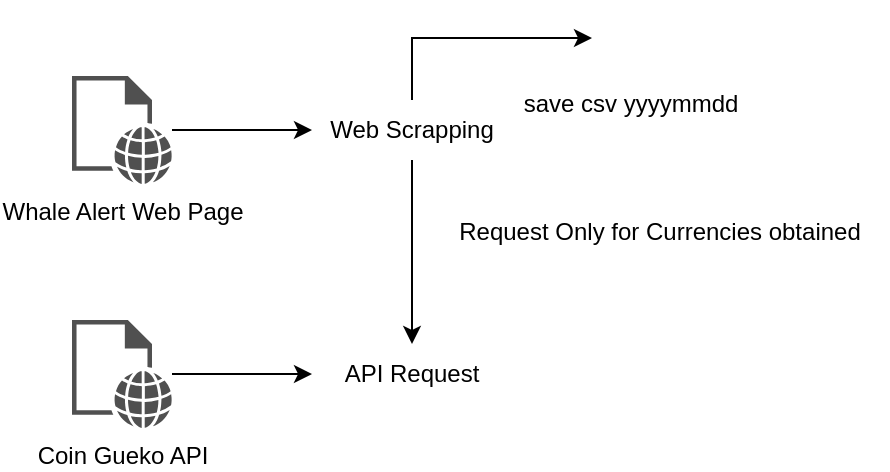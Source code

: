 <mxfile version="21.6.1" type="device">
  <diagram id="oZVx_wMzlCauOuRCb9Kt" name="Ingestion">
    <mxGraphModel dx="864" dy="516" grid="0" gridSize="10" guides="1" tooltips="1" connect="1" arrows="1" fold="1" page="1" pageScale="1" pageWidth="850" pageHeight="1100" math="0" shadow="0">
      <root>
        <mxCell id="0" />
        <mxCell id="1" parent="0" />
        <mxCell id="_2a_DQ48qsTsAhmX32mk-12" style="edgeStyle=orthogonalEdgeStyle;rounded=0;orthogonalLoop=1;jettySize=auto;html=1;" parent="1" source="_2a_DQ48qsTsAhmX32mk-3" target="_2a_DQ48qsTsAhmX32mk-5" edge="1">
          <mxGeometry relative="1" as="geometry" />
        </mxCell>
        <mxCell id="_2a_DQ48qsTsAhmX32mk-3" value="Whale Alert Web Page" style="sketch=0;pointerEvents=1;shadow=0;dashed=0;html=1;strokeColor=none;fillColor=#505050;labelPosition=center;verticalLabelPosition=bottom;verticalAlign=top;outlineConnect=0;align=center;shape=mxgraph.office.concepts.web_page;" parent="1" vertex="1">
          <mxGeometry x="109" y="84" width="50" height="54" as="geometry" />
        </mxCell>
        <mxCell id="_2a_DQ48qsTsAhmX32mk-13" style="edgeStyle=orthogonalEdgeStyle;rounded=0;orthogonalLoop=1;jettySize=auto;html=1;" parent="1" source="_2a_DQ48qsTsAhmX32mk-4" target="_2a_DQ48qsTsAhmX32mk-7" edge="1">
          <mxGeometry relative="1" as="geometry" />
        </mxCell>
        <mxCell id="_2a_DQ48qsTsAhmX32mk-4" value="Coin Gueko API" style="sketch=0;pointerEvents=1;shadow=0;dashed=0;html=1;strokeColor=none;fillColor=#505050;labelPosition=center;verticalLabelPosition=bottom;verticalAlign=top;outlineConnect=0;align=center;shape=mxgraph.office.concepts.web_page;" parent="1" vertex="1">
          <mxGeometry x="109" y="206" width="50" height="54" as="geometry" />
        </mxCell>
        <mxCell id="_2a_DQ48qsTsAhmX32mk-11" style="edgeStyle=orthogonalEdgeStyle;rounded=0;orthogonalLoop=1;jettySize=auto;html=1;entryX=0;entryY=0.5;entryDx=0;entryDy=0;" parent="1" source="_2a_DQ48qsTsAhmX32mk-5" target="_2a_DQ48qsTsAhmX32mk-10" edge="1">
          <mxGeometry relative="1" as="geometry">
            <Array as="points">
              <mxPoint x="279" y="65" />
            </Array>
          </mxGeometry>
        </mxCell>
        <mxCell id="jOv9U8CZew_HO3y7e4te-4" style="edgeStyle=orthogonalEdgeStyle;rounded=0;orthogonalLoop=1;jettySize=auto;html=1;" parent="1" source="_2a_DQ48qsTsAhmX32mk-5" target="_2a_DQ48qsTsAhmX32mk-7" edge="1">
          <mxGeometry relative="1" as="geometry" />
        </mxCell>
        <mxCell id="_2a_DQ48qsTsAhmX32mk-5" value="Web Scrapping" style="text;html=1;strokeColor=none;fillColor=none;align=center;verticalAlign=middle;whiteSpace=wrap;rounded=0;" parent="1" vertex="1">
          <mxGeometry x="229" y="96" width="100" height="30" as="geometry" />
        </mxCell>
        <mxCell id="_2a_DQ48qsTsAhmX32mk-7" value="API Request" style="text;html=1;strokeColor=none;fillColor=none;align=center;verticalAlign=middle;whiteSpace=wrap;rounded=0;" parent="1" vertex="1">
          <mxGeometry x="229" y="218" width="100" height="30" as="geometry" />
        </mxCell>
        <mxCell id="_2a_DQ48qsTsAhmX32mk-9" value="Request Only for Currencies obtained" style="text;html=1;strokeColor=none;fillColor=none;align=center;verticalAlign=middle;whiteSpace=wrap;rounded=0;" parent="1" vertex="1">
          <mxGeometry x="289" y="149" width="228" height="26" as="geometry" />
        </mxCell>
        <mxCell id="_2a_DQ48qsTsAhmX32mk-10" value="save csv yyyymmdd" style="shape=image;html=1;verticalAlign=top;verticalLabelPosition=bottom;labelBackgroundColor=#ffffff;imageAspect=0;aspect=fixed;image=https://cdn1.iconfinder.com/data/icons/bootstrap-vol-3/16/filetype-csv-128.png" parent="1" vertex="1">
          <mxGeometry x="369" y="46" width="38" height="38" as="geometry" />
        </mxCell>
      </root>
    </mxGraphModel>
  </diagram>
</mxfile>
